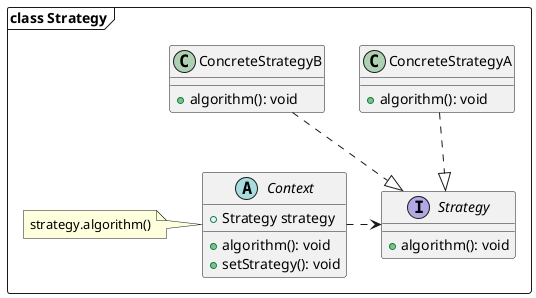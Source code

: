 @startuml mainframe
package "class Strategy" <<Frame>> {
  interface Strategy {
    +algorithm(): void
  }
  class ConcreteStrategyA {
    +algorithm(): void
  }
  class ConcreteStrategyB {
    +algorithm(): void
  }

  ConcreteStrategyA ..|> Strategy
  ConcreteStrategyB ..|> Strategy

  abstract class Context {
    +Strategy strategy
    +algorithm(): void
    +setStrategy(): void
  }

  Context ...right> Strategy

  note left of Context
  strategy.algorithm()
  end note
}
@enduml